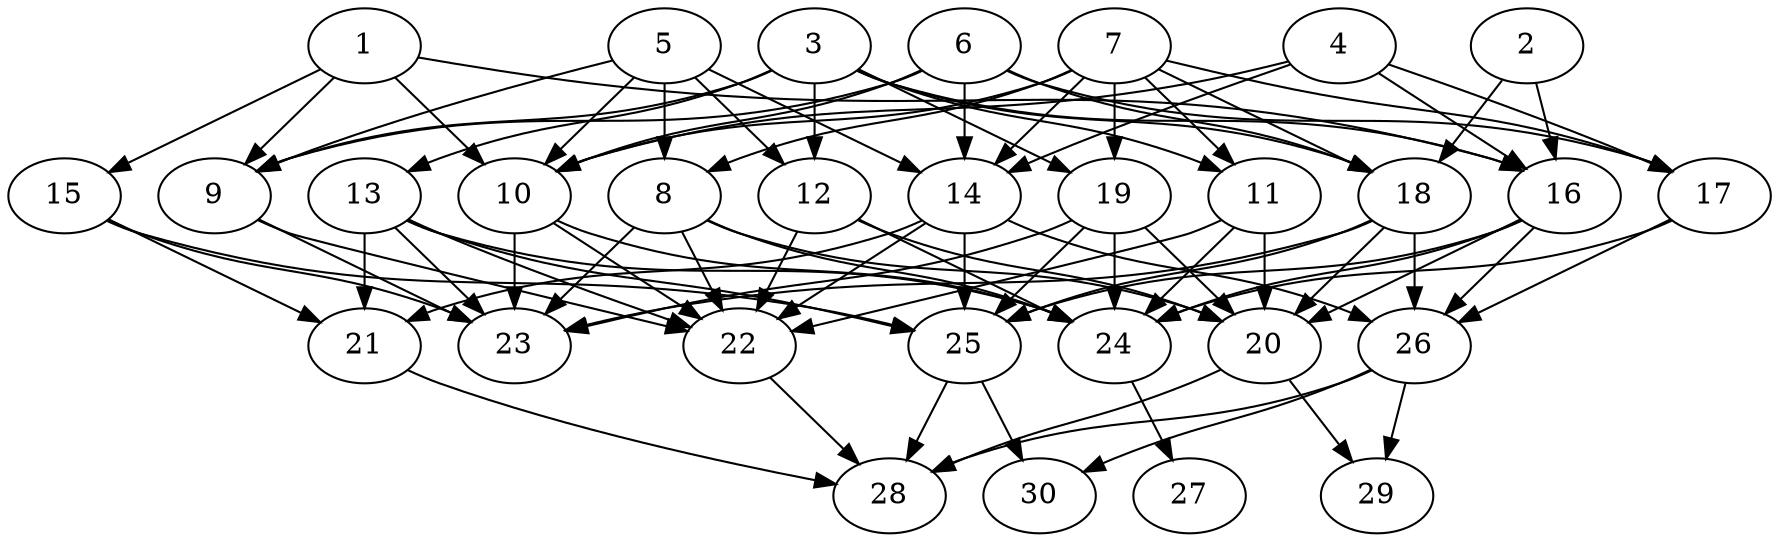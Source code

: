// DAG automatically generated by daggen at Thu Oct  3 14:04:18 2019
// ./daggen --dot -n 30 --ccr 0.5 --fat 0.7 --regular 0.7 --density 0.6 --mindata 5242880 --maxdata 52428800 
digraph G {
  1 [size="22476800", alpha="0.10", expect_size="11238400"] 
  1 -> 9 [size ="11238400"]
  1 -> 10 [size ="11238400"]
  1 -> 15 [size ="11238400"]
  1 -> 16 [size ="11238400"]
  2 [size="80091136", alpha="0.05", expect_size="40045568"] 
  2 -> 16 [size ="40045568"]
  2 -> 18 [size ="40045568"]
  3 [size="44597248", alpha="0.17", expect_size="22298624"] 
  3 -> 9 [size ="22298624"]
  3 -> 11 [size ="22298624"]
  3 -> 12 [size ="22298624"]
  3 -> 13 [size ="22298624"]
  3 -> 16 [size ="22298624"]
  3 -> 18 [size ="22298624"]
  3 -> 19 [size ="22298624"]
  4 [size="21284864", alpha="0.15", expect_size="10642432"] 
  4 -> 10 [size ="10642432"]
  4 -> 14 [size ="10642432"]
  4 -> 16 [size ="10642432"]
  4 -> 17 [size ="10642432"]
  5 [size="64878592", alpha="0.10", expect_size="32439296"] 
  5 -> 8 [size ="32439296"]
  5 -> 9 [size ="32439296"]
  5 -> 10 [size ="32439296"]
  5 -> 12 [size ="32439296"]
  5 -> 14 [size ="32439296"]
  6 [size="65003520", alpha="0.08", expect_size="32501760"] 
  6 -> 9 [size ="32501760"]
  6 -> 10 [size ="32501760"]
  6 -> 14 [size ="32501760"]
  6 -> 17 [size ="32501760"]
  6 -> 18 [size ="32501760"]
  7 [size="46690304", alpha="0.10", expect_size="23345152"] 
  7 -> 8 [size ="23345152"]
  7 -> 10 [size ="23345152"]
  7 -> 11 [size ="23345152"]
  7 -> 14 [size ="23345152"]
  7 -> 17 [size ="23345152"]
  7 -> 18 [size ="23345152"]
  7 -> 19 [size ="23345152"]
  8 [size="88862720", alpha="0.15", expect_size="44431360"] 
  8 -> 20 [size ="44431360"]
  8 -> 22 [size ="44431360"]
  8 -> 23 [size ="44431360"]
  8 -> 24 [size ="44431360"]
  9 [size="61933568", alpha="0.06", expect_size="30966784"] 
  9 -> 22 [size ="30966784"]
  9 -> 23 [size ="30966784"]
  10 [size="67760128", alpha="0.07", expect_size="33880064"] 
  10 -> 22 [size ="33880064"]
  10 -> 23 [size ="33880064"]
  10 -> 24 [size ="33880064"]
  11 [size="44089344", alpha="0.18", expect_size="22044672"] 
  11 -> 20 [size ="22044672"]
  11 -> 22 [size ="22044672"]
  11 -> 24 [size ="22044672"]
  12 [size="91707392", alpha="0.14", expect_size="45853696"] 
  12 -> 20 [size ="45853696"]
  12 -> 22 [size ="45853696"]
  12 -> 24 [size ="45853696"]
  13 [size="22204416", alpha="0.02", expect_size="11102208"] 
  13 -> 21 [size ="11102208"]
  13 -> 22 [size ="11102208"]
  13 -> 23 [size ="11102208"]
  13 -> 24 [size ="11102208"]
  13 -> 25 [size ="11102208"]
  14 [size="103006208", alpha="0.01", expect_size="51503104"] 
  14 -> 21 [size ="51503104"]
  14 -> 22 [size ="51503104"]
  14 -> 25 [size ="51503104"]
  14 -> 26 [size ="51503104"]
  15 [size="77172736", alpha="0.09", expect_size="38586368"] 
  15 -> 21 [size ="38586368"]
  15 -> 23 [size ="38586368"]
  15 -> 25 [size ="38586368"]
  16 [size="29196288", alpha="0.13", expect_size="14598144"] 
  16 -> 20 [size ="14598144"]
  16 -> 24 [size ="14598144"]
  16 -> 25 [size ="14598144"]
  16 -> 26 [size ="14598144"]
  17 [size="64641024", alpha="0.08", expect_size="32320512"] 
  17 -> 24 [size ="32320512"]
  17 -> 26 [size ="32320512"]
  18 [size="19564544", alpha="0.06", expect_size="9782272"] 
  18 -> 20 [size ="9782272"]
  18 -> 23 [size ="9782272"]
  18 -> 25 [size ="9782272"]
  18 -> 26 [size ="9782272"]
  19 [size="88090624", alpha="0.13", expect_size="44045312"] 
  19 -> 20 [size ="44045312"]
  19 -> 23 [size ="44045312"]
  19 -> 24 [size ="44045312"]
  19 -> 25 [size ="44045312"]
  20 [size="22083584", alpha="0.17", expect_size="11041792"] 
  20 -> 28 [size ="11041792"]
  20 -> 29 [size ="11041792"]
  21 [size="53446656", alpha="0.03", expect_size="26723328"] 
  21 -> 28 [size ="26723328"]
  22 [size="43722752", alpha="0.03", expect_size="21861376"] 
  22 -> 28 [size ="21861376"]
  23 [size="14348288", alpha="0.11", expect_size="7174144"] 
  24 [size="25253888", alpha="0.02", expect_size="12626944"] 
  24 -> 27 [size ="12626944"]
  25 [size="28123136", alpha="0.04", expect_size="14061568"] 
  25 -> 28 [size ="14061568"]
  25 -> 30 [size ="14061568"]
  26 [size="71524352", alpha="0.17", expect_size="35762176"] 
  26 -> 28 [size ="35762176"]
  26 -> 29 [size ="35762176"]
  26 -> 30 [size ="35762176"]
  27 [size="38756352", alpha="0.18", expect_size="19378176"] 
  28 [size="78057472", alpha="0.16", expect_size="39028736"] 
  29 [size="13613056", alpha="0.05", expect_size="6806528"] 
  30 [size="75044864", alpha="0.05", expect_size="37522432"] 
}
